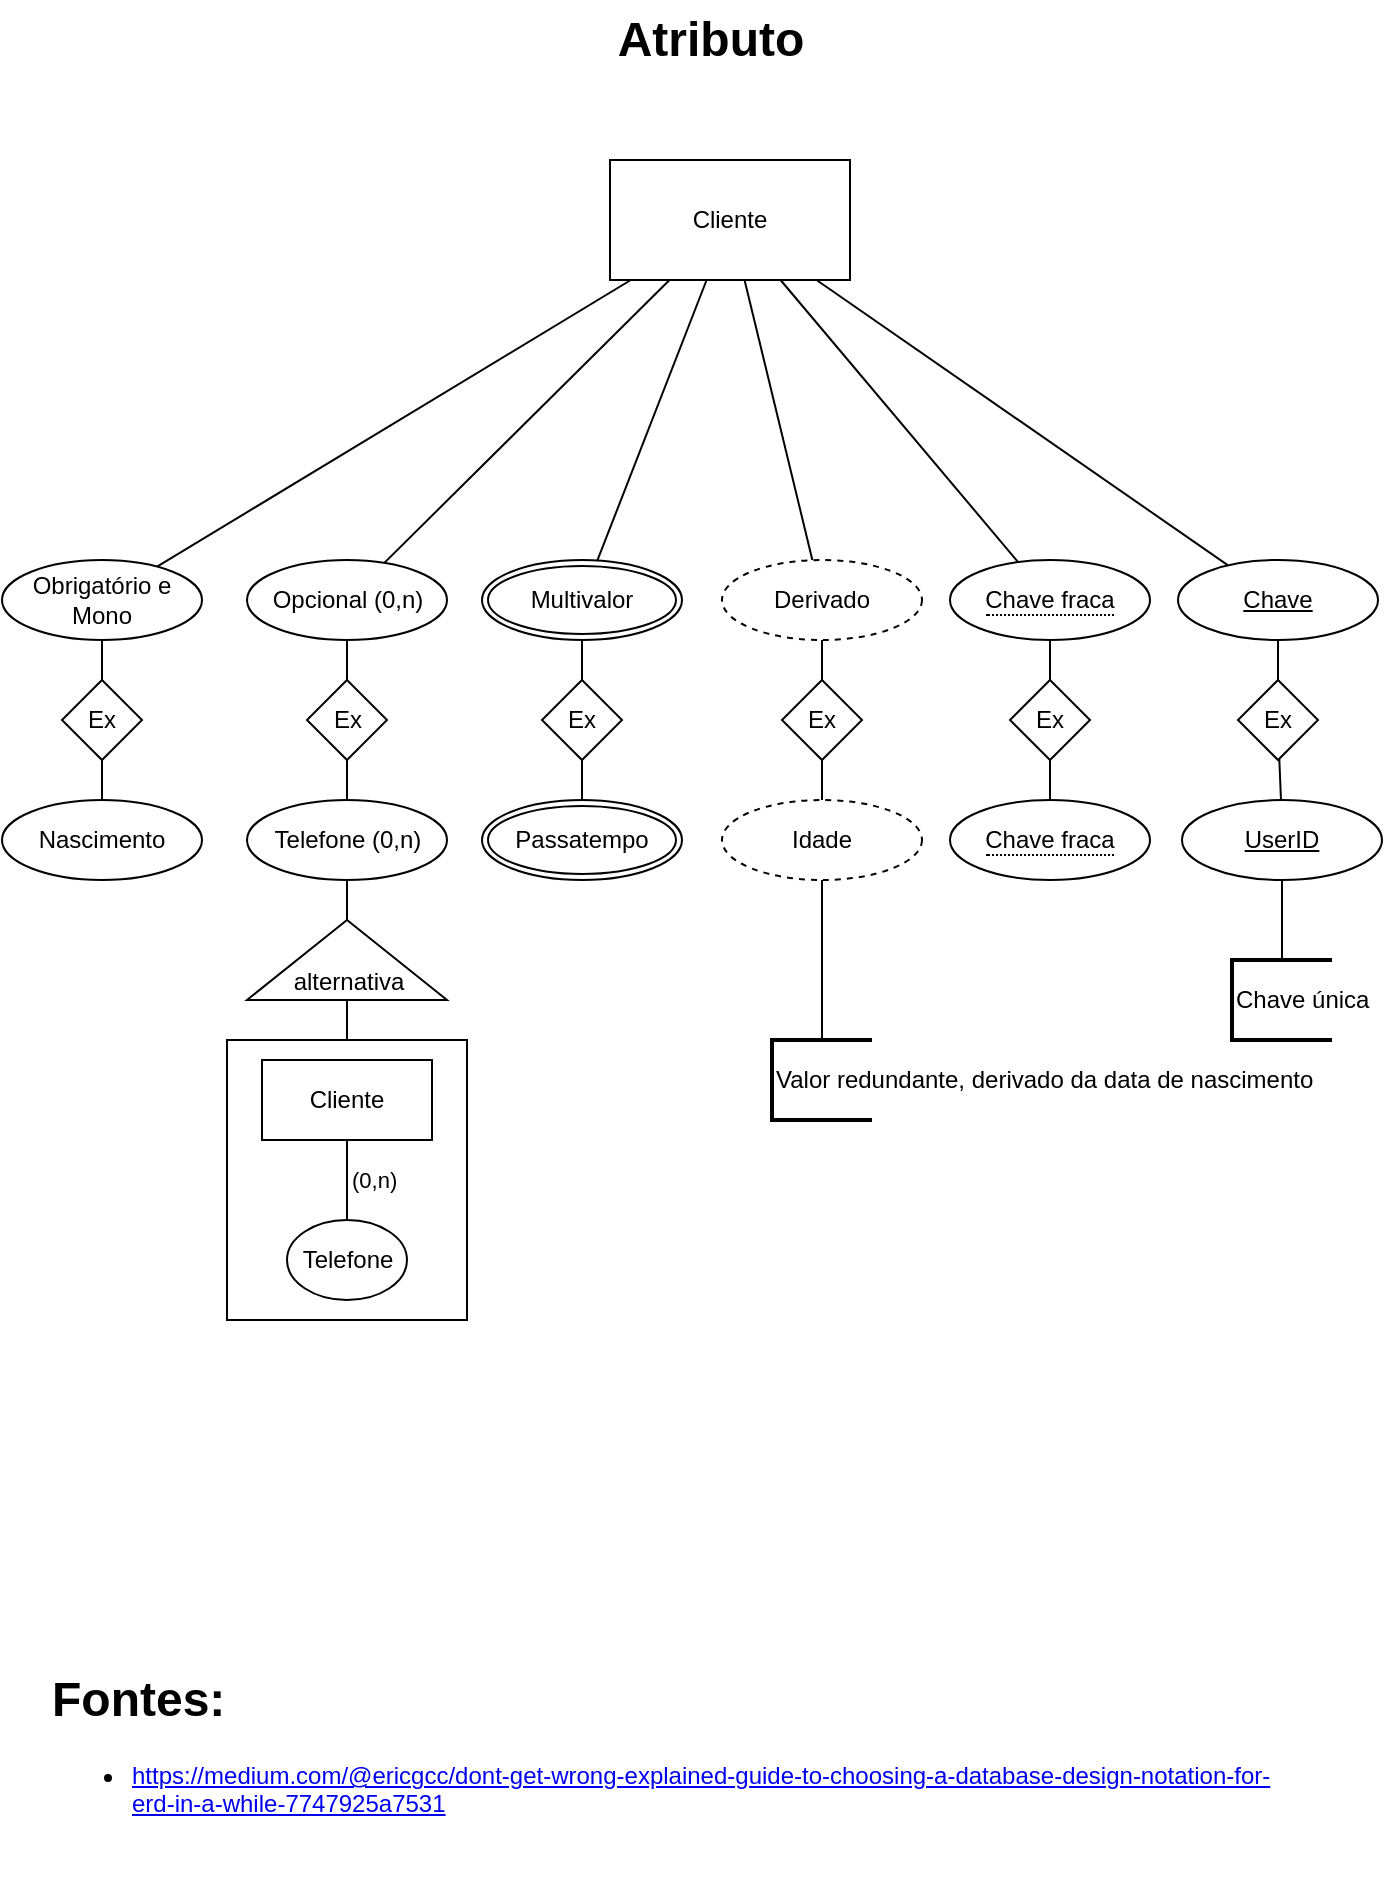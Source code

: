 <mxfile>
    <diagram id="lRuVZWtZdLt3-8UoemeN" name="Page-1">
        <mxGraphModel dx="627" dy="880" grid="1" gridSize="10" guides="1" tooltips="1" connect="1" arrows="1" fold="1" page="1" pageScale="1" pageWidth="827" pageHeight="1169" math="0" shadow="0">
            <root>
                <mxCell id="0"/>
                <mxCell id="1" parent="0"/>
                <mxCell id="98" value="" style="whiteSpace=wrap;html=1;" parent="1" vertex="1">
                    <mxGeometry x="172.5" y="560" width="120" height="140" as="geometry"/>
                </mxCell>
                <mxCell id="21" style="edgeStyle=none;rounded=0;orthogonalLoop=1;jettySize=auto;html=1;endArrow=none;endFill=0;" parent="1" source="2" target="13" edge="1">
                    <mxGeometry relative="1" as="geometry"/>
                </mxCell>
                <mxCell id="2" value="Cliente" style="whiteSpace=wrap;html=1;" parent="1" vertex="1">
                    <mxGeometry x="364" y="120" width="120" height="60" as="geometry"/>
                </mxCell>
                <mxCell id="3" value="Atributo" style="text;strokeColor=none;fillColor=none;html=1;fontSize=24;fontStyle=1;verticalAlign=middle;align=center;" parent="1" vertex="1">
                    <mxGeometry x="320" y="40" width="188" height="40" as="geometry"/>
                </mxCell>
                <mxCell id="5" style="rounded=0;orthogonalLoop=1;jettySize=auto;html=1;endArrow=none;endFill=0;" parent="1" source="4" target="2" edge="1">
                    <mxGeometry relative="1" as="geometry"/>
                </mxCell>
                <mxCell id="4" value="Obrigatório e&lt;br&gt;Mono" style="ellipse;whiteSpace=wrap;html=1;align=center;" parent="1" vertex="1">
                    <mxGeometry x="60" y="320" width="100" height="40" as="geometry"/>
                </mxCell>
                <mxCell id="8" style="rounded=0;orthogonalLoop=1;jettySize=auto;html=1;endArrow=none;endFill=0;" parent="1" source="7" target="2" edge="1">
                    <mxGeometry relative="1" as="geometry"/>
                </mxCell>
                <mxCell id="7" value="Chave" style="ellipse;whiteSpace=wrap;html=1;align=center;fontStyle=4;" parent="1" vertex="1">
                    <mxGeometry x="648" y="320" width="100" height="40" as="geometry"/>
                </mxCell>
                <mxCell id="10" style="edgeStyle=none;rounded=0;orthogonalLoop=1;jettySize=auto;html=1;endArrow=none;endFill=0;" parent="1" source="9" target="2" edge="1">
                    <mxGeometry relative="1" as="geometry"/>
                </mxCell>
                <mxCell id="9" value="&lt;span style=&quot;border-bottom: 1px dotted&quot;&gt;Chave fraca&lt;/span&gt;" style="ellipse;whiteSpace=wrap;html=1;align=center;" parent="1" vertex="1">
                    <mxGeometry x="534" y="320" width="100" height="40" as="geometry"/>
                </mxCell>
                <mxCell id="12" style="edgeStyle=none;rounded=0;orthogonalLoop=1;jettySize=auto;html=1;endArrow=none;endFill=0;" parent="1" source="11" target="2" edge="1">
                    <mxGeometry relative="1" as="geometry"/>
                </mxCell>
                <mxCell id="11" value="Derivado" style="ellipse;whiteSpace=wrap;html=1;align=center;dashed=1;" parent="1" vertex="1">
                    <mxGeometry x="420" y="320" width="100" height="40" as="geometry"/>
                </mxCell>
                <mxCell id="13" value="Multivalor" style="ellipse;shape=doubleEllipse;margin=3;whiteSpace=wrap;html=1;align=center;" parent="1" vertex="1">
                    <mxGeometry x="300" y="320" width="100" height="40" as="geometry"/>
                </mxCell>
                <mxCell id="93" style="edgeStyle=none;rounded=0;orthogonalLoop=1;jettySize=auto;html=1;endArrow=none;endFill=0;" parent="1" source="95" target="13" edge="1">
                    <mxGeometry relative="1" as="geometry"/>
                </mxCell>
                <mxCell id="18" value="Passatempo" style="ellipse;shape=doubleEllipse;margin=3;whiteSpace=wrap;html=1;align=center;" parent="1" vertex="1">
                    <mxGeometry x="300" y="440" width="100" height="40" as="geometry"/>
                </mxCell>
                <mxCell id="27" style="edgeStyle=none;rounded=0;orthogonalLoop=1;jettySize=auto;html=1;endArrow=none;endFill=0;" parent="1" source="22" target="7" edge="1">
                    <mxGeometry relative="1" as="geometry"/>
                </mxCell>
                <mxCell id="22" value="Ex" style="rhombus;whiteSpace=wrap;html=1;" parent="1" vertex="1">
                    <mxGeometry x="678" y="380" width="40" height="40" as="geometry"/>
                </mxCell>
                <mxCell id="26" style="edgeStyle=none;rounded=0;orthogonalLoop=1;jettySize=auto;html=1;endArrow=none;endFill=0;" parent="1" source="23" target="9" edge="1">
                    <mxGeometry relative="1" as="geometry"/>
                </mxCell>
                <mxCell id="23" value="Ex" style="rhombus;whiteSpace=wrap;html=1;" parent="1" vertex="1">
                    <mxGeometry x="564" y="380" width="40" height="40" as="geometry"/>
                </mxCell>
                <mxCell id="25" style="edgeStyle=none;rounded=0;orthogonalLoop=1;jettySize=auto;html=1;endArrow=none;endFill=0;" parent="1" source="71" target="4" edge="1">
                    <mxGeometry relative="1" as="geometry">
                        <mxPoint x="232.5" y="380" as="sourcePoint"/>
                    </mxGeometry>
                </mxCell>
                <mxCell id="28" value="Nascimento" style="ellipse;whiteSpace=wrap;html=1;align=center;" parent="1" vertex="1">
                    <mxGeometry x="60" y="440" width="100" height="40" as="geometry"/>
                </mxCell>
                <mxCell id="32" style="edgeStyle=none;rounded=0;orthogonalLoop=1;jettySize=auto;html=1;endArrow=none;endFill=0;" parent="1" source="29" target="23" edge="1">
                    <mxGeometry relative="1" as="geometry"/>
                </mxCell>
                <mxCell id="29" value="&lt;span style=&quot;border-bottom: 1px dotted&quot;&gt;Chave fraca&lt;/span&gt;" style="ellipse;whiteSpace=wrap;html=1;align=center;" parent="1" vertex="1">
                    <mxGeometry x="534" y="440" width="100" height="40" as="geometry"/>
                </mxCell>
                <mxCell id="31" style="edgeStyle=none;rounded=0;orthogonalLoop=1;jettySize=auto;html=1;endArrow=none;endFill=0;" parent="1" source="30" target="22" edge="1">
                    <mxGeometry relative="1" as="geometry"/>
                </mxCell>
                <mxCell id="30" value="UserID" style="ellipse;whiteSpace=wrap;html=1;align=center;fontStyle=4;" parent="1" vertex="1">
                    <mxGeometry x="650" y="440" width="100" height="40" as="geometry"/>
                </mxCell>
                <mxCell id="36" style="edgeStyle=none;rounded=0;orthogonalLoop=1;jettySize=auto;html=1;endArrow=none;endFill=0;" parent="1" source="34" target="35" edge="1">
                    <mxGeometry relative="1" as="geometry"/>
                </mxCell>
                <mxCell id="37" style="edgeStyle=none;rounded=0;orthogonalLoop=1;jettySize=auto;html=1;endArrow=none;endFill=0;" parent="1" source="34" target="11" edge="1">
                    <mxGeometry relative="1" as="geometry"/>
                </mxCell>
                <mxCell id="34" value="Ex" style="rhombus;whiteSpace=wrap;html=1;" parent="1" vertex="1">
                    <mxGeometry x="450" y="380" width="40" height="40" as="geometry"/>
                </mxCell>
                <mxCell id="35" value="Idade" style="ellipse;whiteSpace=wrap;html=1;align=center;dashed=1;" parent="1" vertex="1">
                    <mxGeometry x="420" y="440" width="100" height="40" as="geometry"/>
                </mxCell>
                <mxCell id="39" style="edgeStyle=none;rounded=0;orthogonalLoop=1;jettySize=auto;html=1;endArrow=none;endFill=0;" parent="1" source="38" target="35" edge="1">
                    <mxGeometry relative="1" as="geometry"/>
                </mxCell>
                <mxCell id="38" value="Valor redundante, derivado da data de nascimento" style="strokeWidth=2;html=1;shape=mxgraph.flowchart.annotation_1;align=left;pointerEvents=1;" parent="1" vertex="1">
                    <mxGeometry x="445" y="560" width="50" height="40" as="geometry"/>
                </mxCell>
                <mxCell id="43" style="edgeStyle=none;rounded=0;orthogonalLoop=1;jettySize=auto;html=1;endArrow=none;endFill=0;" parent="1" source="42" target="30" edge="1">
                    <mxGeometry relative="1" as="geometry"/>
                </mxCell>
                <mxCell id="42" value="Chave única" style="strokeWidth=2;html=1;shape=mxgraph.flowchart.annotation_1;align=left;pointerEvents=1;" parent="1" vertex="1">
                    <mxGeometry x="675" y="520" width="50" height="40" as="geometry"/>
                </mxCell>
                <mxCell id="75" style="rounded=0;orthogonalLoop=1;jettySize=auto;html=1;endArrow=none;endFill=0;" parent="1" source="45" target="2" edge="1">
                    <mxGeometry relative="1" as="geometry"/>
                </mxCell>
                <mxCell id="45" value="Opcional (0,n)" style="ellipse;whiteSpace=wrap;html=1;align=center;fontFamily=Helvetica;fontSize=12;fontColor=#000000;strokeColor=#000000;fillColor=#ffffff;" parent="1" vertex="1">
                    <mxGeometry x="182.5" y="320" width="100" height="40" as="geometry"/>
                </mxCell>
                <mxCell id="71" value="Ex" style="rhombus;whiteSpace=wrap;html=1;" parent="1" vertex="1">
                    <mxGeometry x="90" y="380" width="40" height="40" as="geometry"/>
                </mxCell>
                <mxCell id="72" style="edgeStyle=none;rounded=0;orthogonalLoop=1;jettySize=auto;html=1;endArrow=none;endFill=0;" parent="1" source="28" target="71" edge="1">
                    <mxGeometry relative="1" as="geometry">
                        <mxPoint x="232.5" y="470" as="sourcePoint"/>
                        <mxPoint x="232.5" y="360" as="targetPoint"/>
                    </mxGeometry>
                </mxCell>
                <mxCell id="76" value="Telefone (0,n)" style="ellipse;whiteSpace=wrap;html=1;align=center;" parent="1" vertex="1">
                    <mxGeometry x="182.5" y="440" width="100" height="40" as="geometry"/>
                </mxCell>
                <mxCell id="79" style="edgeStyle=none;rounded=0;orthogonalLoop=1;jettySize=auto;html=1;endArrow=none;endFill=0;" parent="1" source="77" target="45" edge="1">
                    <mxGeometry relative="1" as="geometry"/>
                </mxCell>
                <mxCell id="77" value="Ex" style="rhombus;whiteSpace=wrap;html=1;" parent="1" vertex="1">
                    <mxGeometry x="212.5" y="380" width="40" height="40" as="geometry"/>
                </mxCell>
                <mxCell id="78" style="edgeStyle=none;rounded=0;orthogonalLoop=1;jettySize=auto;html=1;endArrow=none;endFill=0;" parent="1" source="76" target="77" edge="1">
                    <mxGeometry relative="1" as="geometry">
                        <mxPoint x="232.5" y="480" as="sourcePoint"/>
                        <mxPoint x="232.5" y="370" as="targetPoint"/>
                    </mxGeometry>
                </mxCell>
                <mxCell id="83" style="edgeStyle=none;rounded=0;orthogonalLoop=1;jettySize=auto;html=1;endArrow=none;endFill=0;" parent="1" source="82" target="76" edge="1">
                    <mxGeometry relative="1" as="geometry"/>
                </mxCell>
                <mxCell id="92" style="edgeStyle=none;rounded=0;orthogonalLoop=1;jettySize=auto;html=1;endArrow=none;endFill=0;" parent="1" source="82" target="98" edge="1">
                    <mxGeometry relative="1" as="geometry"/>
                </mxCell>
                <mxCell id="82" value="alternativa" style="verticalLabelPosition=middle;verticalAlign=bottom;html=1;shape=mxgraph.basic.acute_triangle;dx=0.5;fontFamily=Helvetica;fontSize=12;fontColor=#000000;align=center;strokeColor=#000000;fillColor=#ffffff;labelPosition=center;" parent="1" vertex="1">
                    <mxGeometry x="182.5" y="500" width="100" height="40" as="geometry"/>
                </mxCell>
                <mxCell id="84" value="Cliente" style="whiteSpace=wrap;html=1;" parent="1" vertex="1">
                    <mxGeometry x="190" y="570" width="85" height="40" as="geometry"/>
                </mxCell>
                <mxCell id="90" value="(0,n)" style="edgeStyle=none;rounded=0;orthogonalLoop=1;jettySize=auto;html=1;endArrow=none;endFill=0;labelPosition=right;verticalLabelPosition=middle;align=left;verticalAlign=middle;" parent="1" source="84" target="89" edge="1">
                    <mxGeometry relative="1" as="geometry">
                        <mxPoint x="302.5" y="730" as="sourcePoint"/>
                    </mxGeometry>
                </mxCell>
                <mxCell id="89" value="Telefone" style="ellipse;whiteSpace=wrap;html=1;" parent="1" vertex="1">
                    <mxGeometry x="202.5" y="650" width="60" height="40" as="geometry"/>
                </mxCell>
                <mxCell id="95" value="Ex" style="rhombus;whiteSpace=wrap;html=1;" parent="1" vertex="1">
                    <mxGeometry x="330" y="380" width="40" height="40" as="geometry"/>
                </mxCell>
                <mxCell id="97" style="edgeStyle=none;rounded=0;orthogonalLoop=1;jettySize=auto;html=1;endArrow=none;endFill=0;" parent="1" source="18" target="95" edge="1">
                    <mxGeometry relative="1" as="geometry">
                        <mxPoint x="350" y="510.0" as="sourcePoint"/>
                        <mxPoint x="350" y="360" as="targetPoint"/>
                    </mxGeometry>
                </mxCell>
                <mxCell id="100" value="&lt;h1&gt;Fontes:&lt;/h1&gt;&lt;div&gt;&lt;ul&gt;&lt;li&gt;&lt;a href=&quot;https://medium.com/@ericgcc/dont-get-wrong-explained-guide-to-choosing-a-database-design-notation-for-erd-in-a-while-7747925a7531&quot;&gt;https://medium.com/@ericgcc/dont-get-wrong-explained-guide-to-choosing-a-database-design-notation-for-erd-in-a-while-7747925a7531&lt;/a&gt;&lt;br&gt;&lt;/li&gt;&lt;/ul&gt;&lt;/div&gt;" style="text;html=1;strokeColor=none;fillColor=none;spacing=5;spacingTop=-20;whiteSpace=wrap;overflow=hidden;rounded=0;" vertex="1" parent="1">
                    <mxGeometry x="80" y="870" width="630" height="120" as="geometry"/>
                </mxCell>
            </root>
        </mxGraphModel>
    </diagram>
</mxfile>